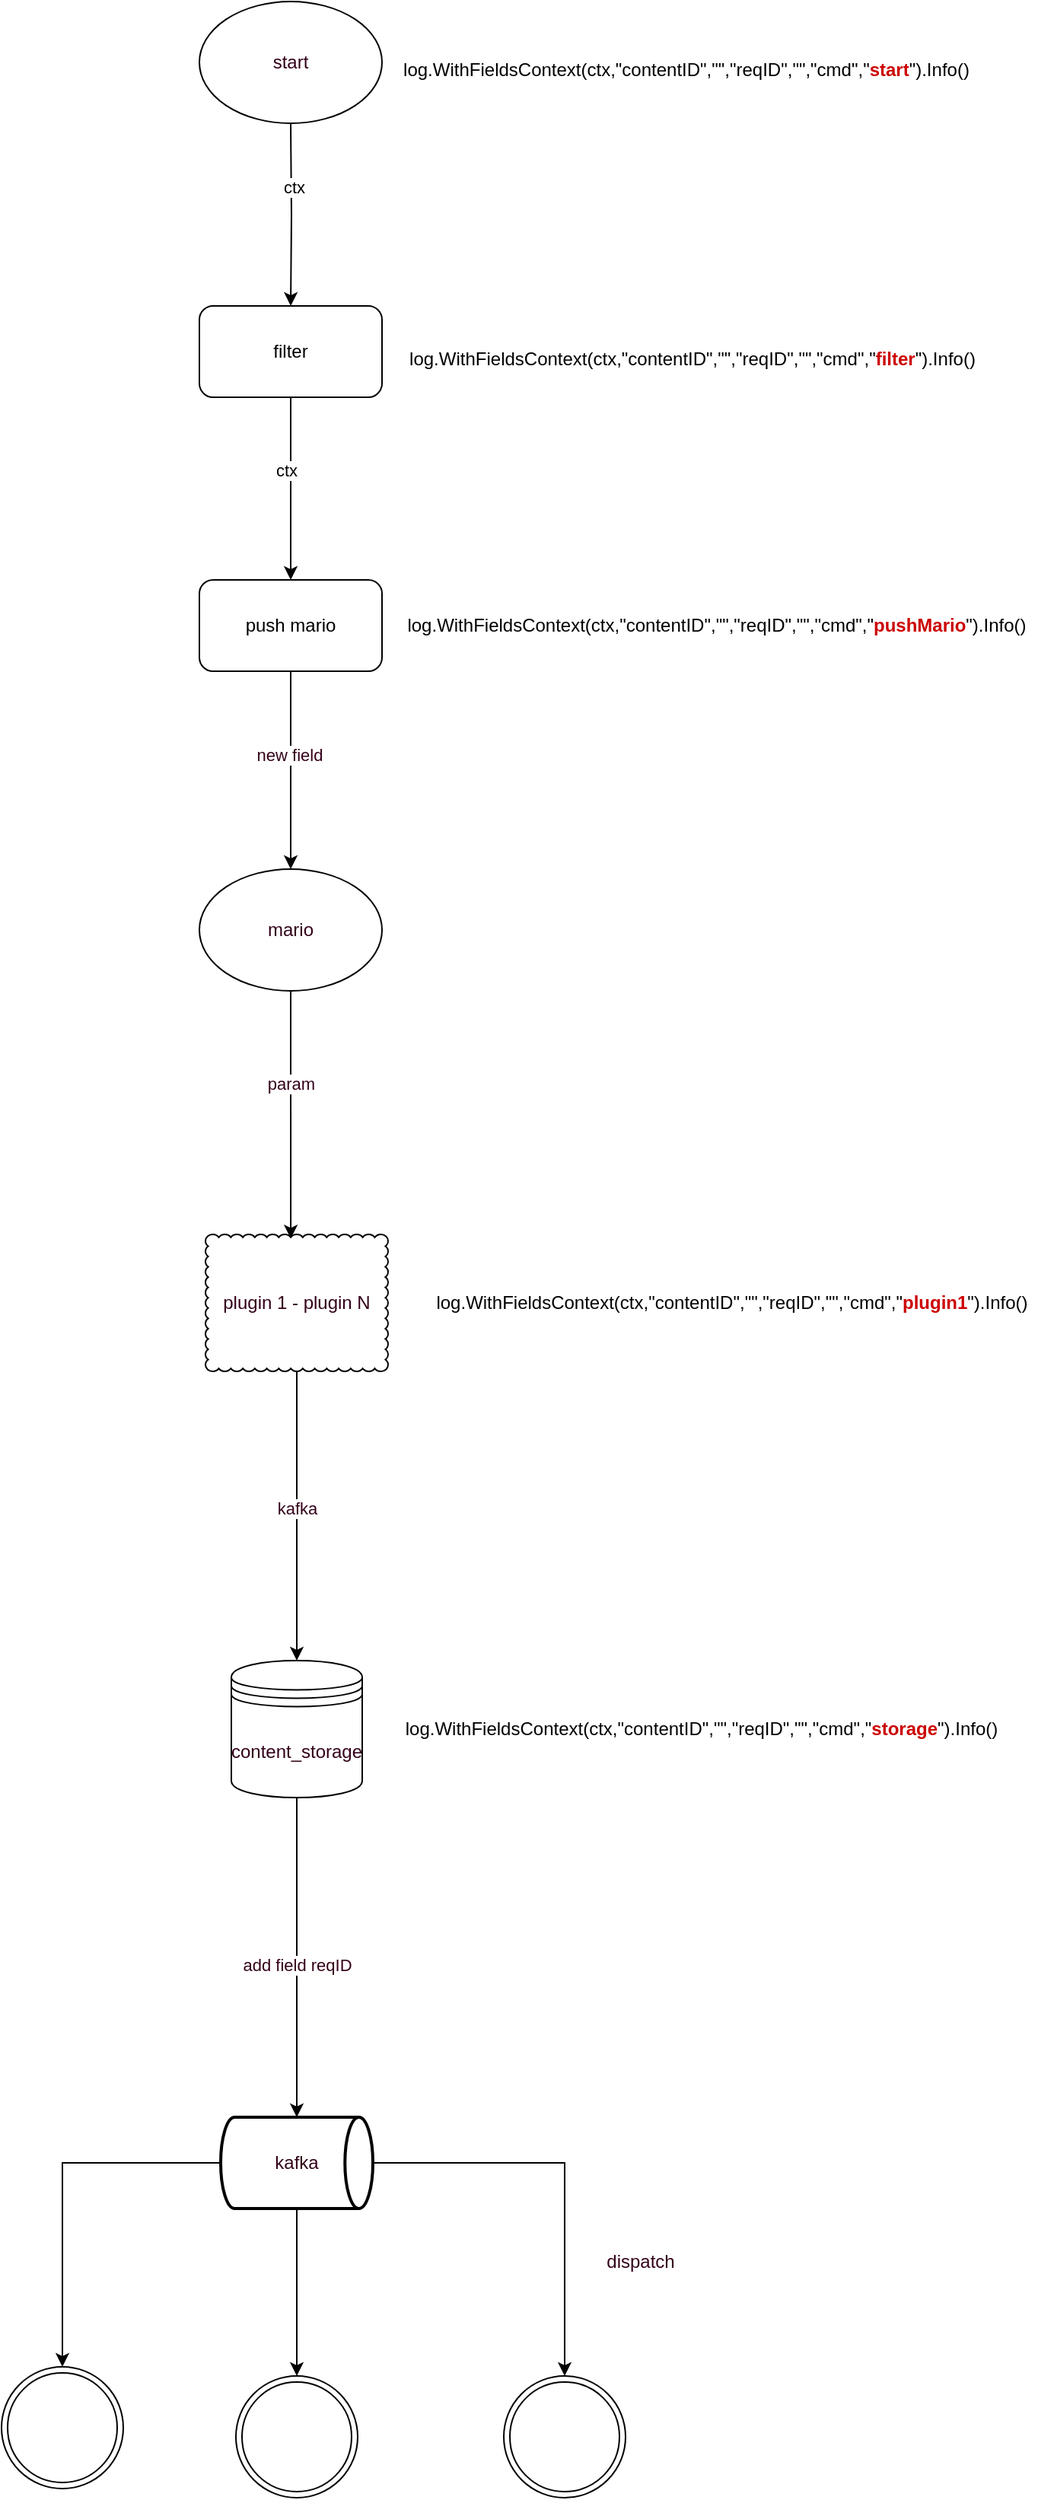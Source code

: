 <mxfile version="17.1.2" type="github">
  <diagram id="MBm36tKpvvWnvhLR_Xtq" name="Page-1">
    <mxGraphModel dx="2062" dy="1122" grid="1" gridSize="10" guides="1" tooltips="1" connect="1" arrows="1" fold="1" page="1" pageScale="1" pageWidth="827" pageHeight="1169" math="0" shadow="0">
      <root>
        <mxCell id="0" />
        <mxCell id="1" parent="0" />
        <mxCell id="YQH4-y92TIWrp8NjdcLW-7" style="edgeStyle=orthogonalEdgeStyle;rounded=0;orthogonalLoop=1;jettySize=auto;html=1;exitX=0.5;exitY=1;exitDx=0;exitDy=0;entryX=0.5;entryY=0;entryDx=0;entryDy=0;" edge="1" parent="1" target="YQH4-y92TIWrp8NjdcLW-3">
          <mxGeometry relative="1" as="geometry">
            <mxPoint x="410" y="240" as="sourcePoint" />
          </mxGeometry>
        </mxCell>
        <mxCell id="YQH4-y92TIWrp8NjdcLW-8" value="ctx" style="edgeLabel;html=1;align=center;verticalAlign=middle;resizable=0;points=[];" vertex="1" connectable="0" parent="YQH4-y92TIWrp8NjdcLW-7">
          <mxGeometry x="-0.306" y="1" relative="1" as="geometry">
            <mxPoint as="offset" />
          </mxGeometry>
        </mxCell>
        <mxCell id="YQH4-y92TIWrp8NjdcLW-2" value="log.WithFieldsContext(ctx,&quot;contentID&quot;,&quot;&quot;,&quot;reqID&quot;,&quot;&quot;,&quot;cmd&quot;,&quot;&lt;b&gt;&lt;font color=&quot;#cc0000&quot;&gt;start&lt;/font&gt;&lt;/b&gt;&quot;).Info()" style="text;html=1;strokeColor=none;fillColor=none;align=center;verticalAlign=middle;whiteSpace=wrap;rounded=0;" vertex="1" parent="1">
          <mxGeometry x="470" y="180" width="400" height="50" as="geometry" />
        </mxCell>
        <mxCell id="YQH4-y92TIWrp8NjdcLW-9" style="edgeStyle=orthogonalEdgeStyle;rounded=0;orthogonalLoop=1;jettySize=auto;html=1;exitX=0.5;exitY=1;exitDx=0;exitDy=0;" edge="1" parent="1" source="YQH4-y92TIWrp8NjdcLW-3" target="YQH4-y92TIWrp8NjdcLW-5">
          <mxGeometry relative="1" as="geometry" />
        </mxCell>
        <mxCell id="YQH4-y92TIWrp8NjdcLW-10" value="ctx" style="edgeLabel;html=1;align=center;verticalAlign=middle;resizable=0;points=[];" vertex="1" connectable="0" parent="YQH4-y92TIWrp8NjdcLW-9">
          <mxGeometry x="-0.206" y="-3" relative="1" as="geometry">
            <mxPoint as="offset" />
          </mxGeometry>
        </mxCell>
        <mxCell id="YQH4-y92TIWrp8NjdcLW-3" value="filter" style="rounded=1;whiteSpace=wrap;html=1;" vertex="1" parent="1">
          <mxGeometry x="350" y="360" width="120" height="60" as="geometry" />
        </mxCell>
        <mxCell id="YQH4-y92TIWrp8NjdcLW-4" value="log.WithFieldsContext(ctx,&quot;contentID&quot;,&quot;&quot;,&quot;reqID&quot;,&quot;&quot;,&quot;cmd&quot;,&quot;&lt;font color=&quot;#cc0000&quot;&gt;&lt;b&gt;filter&lt;/b&gt;&lt;/font&gt;&quot;).Info()" style="text;html=1;strokeColor=none;fillColor=none;align=center;verticalAlign=middle;whiteSpace=wrap;rounded=0;" vertex="1" parent="1">
          <mxGeometry x="474" y="370" width="400" height="50" as="geometry" />
        </mxCell>
        <mxCell id="YQH4-y92TIWrp8NjdcLW-13" style="edgeStyle=orthogonalEdgeStyle;rounded=0;orthogonalLoop=1;jettySize=auto;html=1;exitX=0.5;exitY=1;exitDx=0;exitDy=0;fontColor=#CC0000;" edge="1" parent="1" source="YQH4-y92TIWrp8NjdcLW-5" target="YQH4-y92TIWrp8NjdcLW-12">
          <mxGeometry relative="1" as="geometry" />
        </mxCell>
        <mxCell id="YQH4-y92TIWrp8NjdcLW-14" value="new field" style="edgeLabel;html=1;align=center;verticalAlign=middle;resizable=0;points=[];fontColor=#33001A;" vertex="1" connectable="0" parent="YQH4-y92TIWrp8NjdcLW-13">
          <mxGeometry x="-0.151" y="-1" relative="1" as="geometry">
            <mxPoint as="offset" />
          </mxGeometry>
        </mxCell>
        <mxCell id="YQH4-y92TIWrp8NjdcLW-5" value="push mario" style="rounded=1;whiteSpace=wrap;html=1;" vertex="1" parent="1">
          <mxGeometry x="350" y="540" width="120" height="60" as="geometry" />
        </mxCell>
        <mxCell id="YQH4-y92TIWrp8NjdcLW-6" value="log.WithFieldsContext(ctx,&quot;contentID&quot;,&quot;&quot;,&quot;reqID&quot;,&quot;&quot;,&quot;cmd&quot;,&quot;&lt;b&gt;&lt;font color=&quot;#cc0000&quot;&gt;pushMario&lt;/font&gt;&lt;/b&gt;&quot;).Info()" style="text;html=1;strokeColor=none;fillColor=none;align=center;verticalAlign=middle;whiteSpace=wrap;rounded=0;" vertex="1" parent="1">
          <mxGeometry x="490" y="545" width="400" height="50" as="geometry" />
        </mxCell>
        <mxCell id="YQH4-y92TIWrp8NjdcLW-16" style="edgeStyle=orthogonalEdgeStyle;rounded=0;orthogonalLoop=1;jettySize=auto;html=1;exitX=0.5;exitY=1;exitDx=0;exitDy=0;entryX=0.467;entryY=0.03;entryDx=0;entryDy=0;entryPerimeter=0;fontColor=#33001A;" edge="1" parent="1" source="YQH4-y92TIWrp8NjdcLW-12" target="YQH4-y92TIWrp8NjdcLW-15">
          <mxGeometry relative="1" as="geometry" />
        </mxCell>
        <mxCell id="YQH4-y92TIWrp8NjdcLW-17" value="param" style="edgeLabel;html=1;align=center;verticalAlign=middle;resizable=0;points=[];fontColor=#33001A;" vertex="1" connectable="0" parent="YQH4-y92TIWrp8NjdcLW-16">
          <mxGeometry x="-0.748" y="1" relative="1" as="geometry">
            <mxPoint x="-1" y="40" as="offset" />
          </mxGeometry>
        </mxCell>
        <mxCell id="YQH4-y92TIWrp8NjdcLW-12" value="mario" style="ellipse;whiteSpace=wrap;html=1;fontColor=#33001A;" vertex="1" parent="1">
          <mxGeometry x="350" y="730" width="120" height="80" as="geometry" />
        </mxCell>
        <mxCell id="YQH4-y92TIWrp8NjdcLW-21" style="edgeStyle=orthogonalEdgeStyle;rounded=0;orthogonalLoop=1;jettySize=auto;html=1;fontColor=#33001A;" edge="1" parent="1" source="YQH4-y92TIWrp8NjdcLW-15" target="YQH4-y92TIWrp8NjdcLW-20">
          <mxGeometry relative="1" as="geometry" />
        </mxCell>
        <mxCell id="YQH4-y92TIWrp8NjdcLW-22" value="kafka" style="edgeLabel;html=1;align=center;verticalAlign=middle;resizable=0;points=[];fontColor=#33001A;" vertex="1" connectable="0" parent="YQH4-y92TIWrp8NjdcLW-21">
          <mxGeometry x="-0.688" y="-3" relative="1" as="geometry">
            <mxPoint x="3" y="60" as="offset" />
          </mxGeometry>
        </mxCell>
        <mxCell id="YQH4-y92TIWrp8NjdcLW-15" value="plugin 1 - plugin N" style="whiteSpace=wrap;html=1;shape=mxgraph.basic.cloud_rect;fontColor=#33001A;" vertex="1" parent="1">
          <mxGeometry x="354" y="970" width="120" height="90" as="geometry" />
        </mxCell>
        <mxCell id="YQH4-y92TIWrp8NjdcLW-18" value="log.WithFieldsContext(ctx,&quot;contentID&quot;,&quot;&quot;,&quot;reqID&quot;,&quot;&quot;,&quot;cmd&quot;,&quot;&lt;b&gt;&lt;font color=&quot;#cc0000&quot;&gt;plugin1&lt;/font&gt;&lt;/b&gt;&quot;).Info()" style="text;html=1;strokeColor=none;fillColor=none;align=center;verticalAlign=middle;whiteSpace=wrap;rounded=0;" vertex="1" parent="1">
          <mxGeometry x="500" y="990" width="400" height="50" as="geometry" />
        </mxCell>
        <mxCell id="YQH4-y92TIWrp8NjdcLW-19" value="start" style="ellipse;whiteSpace=wrap;html=1;fontColor=#33001A;" vertex="1" parent="1">
          <mxGeometry x="350" y="160" width="120" height="80" as="geometry" />
        </mxCell>
        <mxCell id="YQH4-y92TIWrp8NjdcLW-29" style="edgeStyle=orthogonalEdgeStyle;rounded=0;orthogonalLoop=1;jettySize=auto;html=1;exitX=0.5;exitY=1;exitDx=0;exitDy=0;fontColor=#33001A;" edge="1" parent="1" source="YQH4-y92TIWrp8NjdcLW-20" target="YQH4-y92TIWrp8NjdcLW-28">
          <mxGeometry relative="1" as="geometry" />
        </mxCell>
        <mxCell id="YQH4-y92TIWrp8NjdcLW-30" value="add field reqID" style="edgeLabel;html=1;align=center;verticalAlign=middle;resizable=0;points=[];fontColor=#33001A;" vertex="1" connectable="0" parent="YQH4-y92TIWrp8NjdcLW-29">
          <mxGeometry x="-0.67" y="1" relative="1" as="geometry">
            <mxPoint x="-1" y="75" as="offset" />
          </mxGeometry>
        </mxCell>
        <mxCell id="YQH4-y92TIWrp8NjdcLW-20" value="content_storage" style="shape=datastore;whiteSpace=wrap;html=1;fontColor=#33001A;" vertex="1" parent="1">
          <mxGeometry x="371" y="1250" width="86" height="90" as="geometry" />
        </mxCell>
        <mxCell id="YQH4-y92TIWrp8NjdcLW-23" value="log.WithFieldsContext(ctx,&quot;contentID&quot;,&quot;&quot;,&quot;reqID&quot;,&quot;&quot;,&quot;cmd&quot;,&quot;&lt;b&gt;&lt;font color=&quot;#cc0000&quot;&gt;storage&lt;/font&gt;&lt;/b&gt;&quot;).Info()" style="text;html=1;strokeColor=none;fillColor=none;align=center;verticalAlign=middle;whiteSpace=wrap;rounded=0;" vertex="1" parent="1">
          <mxGeometry x="480" y="1270" width="400" height="50" as="geometry" />
        </mxCell>
        <mxCell id="YQH4-y92TIWrp8NjdcLW-35" style="edgeStyle=orthogonalEdgeStyle;rounded=0;orthogonalLoop=1;jettySize=auto;html=1;exitX=0.5;exitY=1;exitDx=0;exitDy=0;exitPerimeter=0;entryX=0.5;entryY=0;entryDx=0;entryDy=0;fontColor=#CC0000;" edge="1" parent="1" source="YQH4-y92TIWrp8NjdcLW-28" target="YQH4-y92TIWrp8NjdcLW-32">
          <mxGeometry relative="1" as="geometry" />
        </mxCell>
        <mxCell id="YQH4-y92TIWrp8NjdcLW-36" style="edgeStyle=orthogonalEdgeStyle;rounded=0;orthogonalLoop=1;jettySize=auto;html=1;entryX=0.5;entryY=0;entryDx=0;entryDy=0;fontColor=#CC0000;" edge="1" parent="1" source="YQH4-y92TIWrp8NjdcLW-28" target="YQH4-y92TIWrp8NjdcLW-31">
          <mxGeometry relative="1" as="geometry" />
        </mxCell>
        <mxCell id="YQH4-y92TIWrp8NjdcLW-37" style="edgeStyle=orthogonalEdgeStyle;rounded=0;orthogonalLoop=1;jettySize=auto;html=1;entryX=0.5;entryY=0;entryDx=0;entryDy=0;fontColor=#CC0000;" edge="1" parent="1" source="YQH4-y92TIWrp8NjdcLW-28" target="YQH4-y92TIWrp8NjdcLW-33">
          <mxGeometry relative="1" as="geometry" />
        </mxCell>
        <mxCell id="YQH4-y92TIWrp8NjdcLW-28" value="kafka" style="strokeWidth=2;html=1;shape=mxgraph.flowchart.direct_data;whiteSpace=wrap;fontColor=#33001A;" vertex="1" parent="1">
          <mxGeometry x="364" y="1550" width="100" height="60" as="geometry" />
        </mxCell>
        <mxCell id="YQH4-y92TIWrp8NjdcLW-31" value="" style="ellipse;shape=doubleEllipse;whiteSpace=wrap;html=1;aspect=fixed;fontColor=#CC0000;" vertex="1" parent="1">
          <mxGeometry x="220" y="1714" width="80" height="80" as="geometry" />
        </mxCell>
        <mxCell id="YQH4-y92TIWrp8NjdcLW-32" value="" style="ellipse;shape=doubleEllipse;whiteSpace=wrap;html=1;aspect=fixed;fontColor=#CC0000;" vertex="1" parent="1">
          <mxGeometry x="374" y="1720" width="80" height="80" as="geometry" />
        </mxCell>
        <mxCell id="YQH4-y92TIWrp8NjdcLW-33" value="" style="ellipse;shape=doubleEllipse;whiteSpace=wrap;html=1;aspect=fixed;fontColor=#CC0000;" vertex="1" parent="1">
          <mxGeometry x="550" y="1720" width="80" height="80" as="geometry" />
        </mxCell>
        <mxCell id="YQH4-y92TIWrp8NjdcLW-38" value="dispatch" style="text;html=1;strokeColor=none;fillColor=none;align=center;verticalAlign=middle;whiteSpace=wrap;rounded=0;fontColor=#33001A;" vertex="1" parent="1">
          <mxGeometry x="610" y="1630" width="60" height="30" as="geometry" />
        </mxCell>
      </root>
    </mxGraphModel>
  </diagram>
</mxfile>
